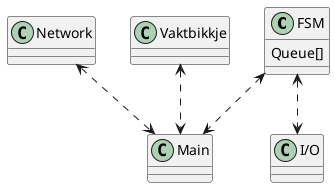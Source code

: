 @startuml modules

class FSM{
    Queue[]
}

class Main
class Network
class I/O
class Vaktbikkje

Vaktbikkje <..> Main
Network <..> Main
FSM <..> Main
FSM <..> "I/O"

@enduml
